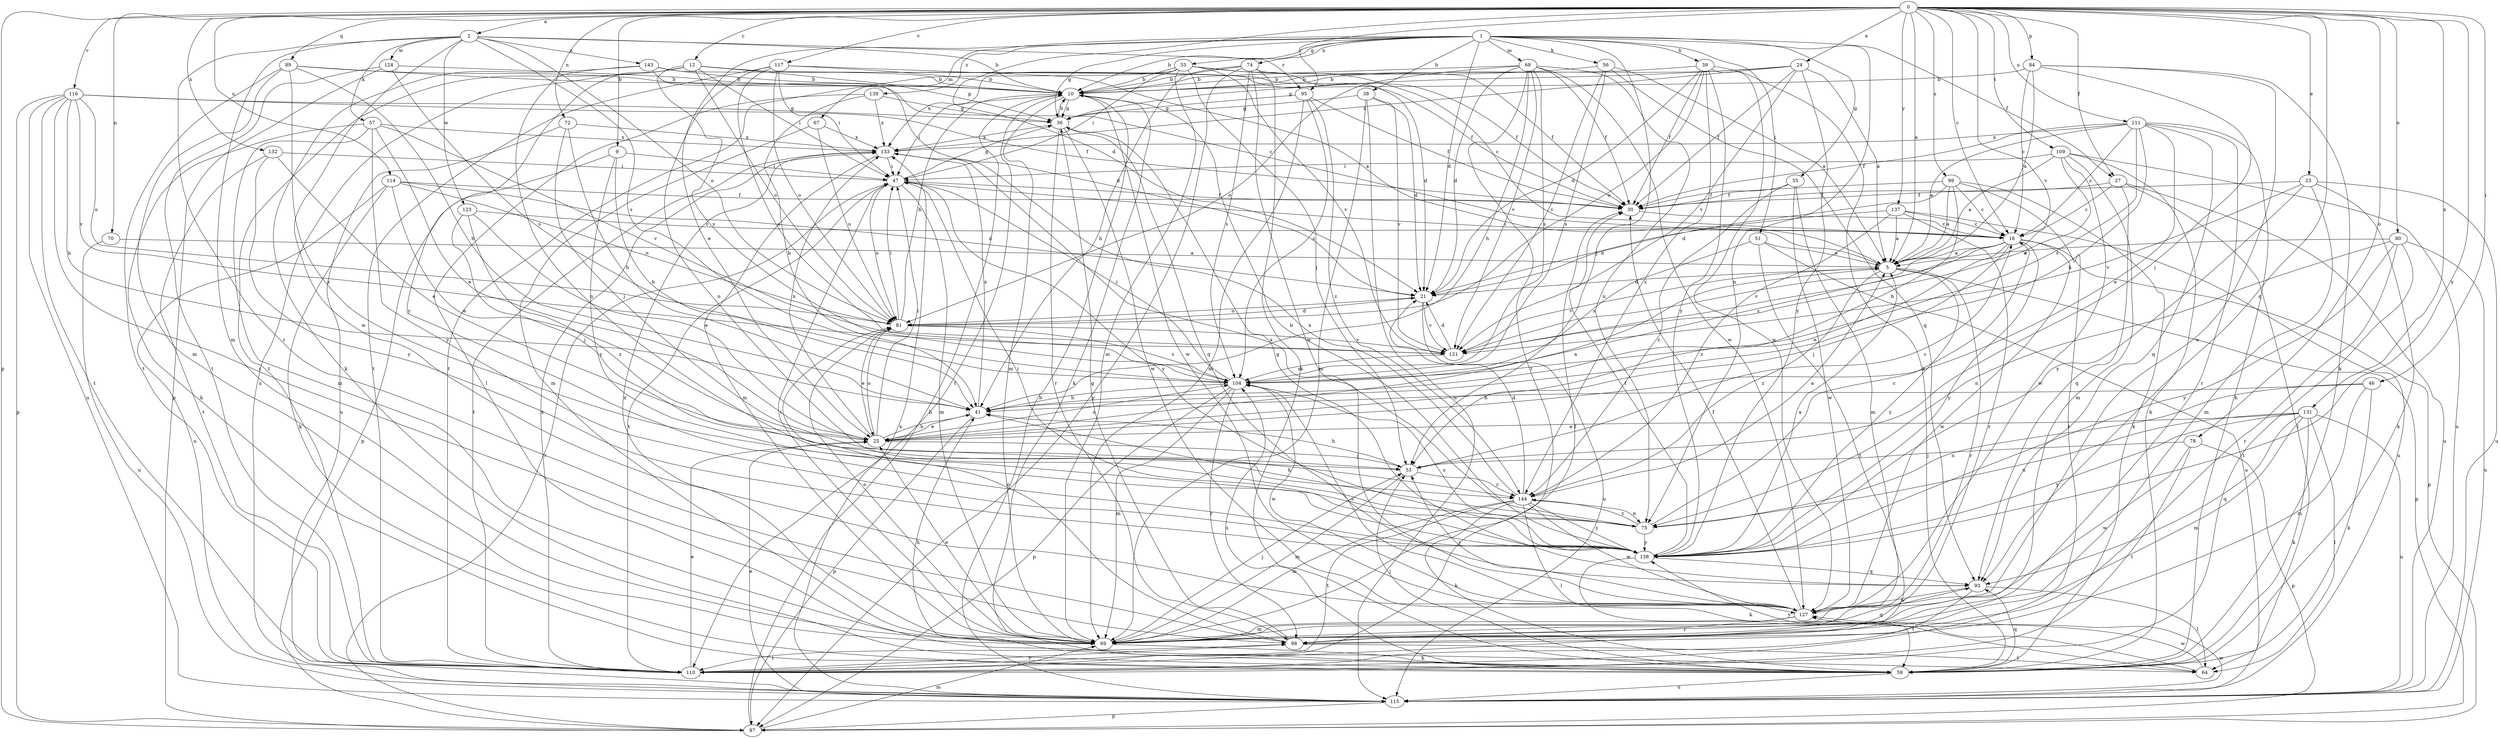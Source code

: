 strict digraph  {
0;
1;
2;
5;
9;
10;
12;
16;
21;
23;
24;
25;
27;
30;
33;
35;
36;
38;
39;
41;
46;
47;
51;
53;
56;
57;
59;
64;
67;
68;
69;
70;
72;
74;
75;
78;
80;
81;
84;
87;
89;
93;
95;
98;
99;
104;
109;
110;
111;
114;
115;
116;
117;
121;
123;
124;
127;
131;
132;
133;
137;
138;
139;
143;
144;
0 -> 2  [label=a];
0 -> 5  [label=a];
0 -> 9  [label=b];
0 -> 12  [label=c];
0 -> 16  [label=c];
0 -> 21  [label=d];
0 -> 23  [label=e];
0 -> 24  [label=e];
0 -> 27  [label=f];
0 -> 46  [label=i];
0 -> 70  [label=n];
0 -> 72  [label=n];
0 -> 78  [label=o];
0 -> 80  [label=o];
0 -> 84  [label=p];
0 -> 87  [label=p];
0 -> 89  [label=q];
0 -> 93  [label=q];
0 -> 95  [label=r];
0 -> 99  [label=s];
0 -> 109  [label=t];
0 -> 111  [label=u];
0 -> 114  [label=u];
0 -> 116  [label=v];
0 -> 117  [label=v];
0 -> 121  [label=v];
0 -> 131  [label=x];
0 -> 132  [label=x];
0 -> 137  [label=y];
0 -> 138  [label=y];
1 -> 10  [label=b];
1 -> 21  [label=d];
1 -> 25  [label=e];
1 -> 27  [label=f];
1 -> 33  [label=g];
1 -> 35  [label=g];
1 -> 36  [label=g];
1 -> 38  [label=h];
1 -> 39  [label=h];
1 -> 51  [label=j];
1 -> 53  [label=j];
1 -> 56  [label=k];
1 -> 67  [label=m];
1 -> 68  [label=m];
1 -> 74  [label=n];
1 -> 75  [label=n];
1 -> 139  [label=z];
2 -> 10  [label=b];
2 -> 57  [label=k];
2 -> 69  [label=m];
2 -> 81  [label=o];
2 -> 95  [label=r];
2 -> 98  [label=r];
2 -> 104  [label=s];
2 -> 123  [label=w];
2 -> 124  [label=w];
2 -> 127  [label=w];
2 -> 143  [label=z];
5 -> 21  [label=d];
5 -> 47  [label=i];
5 -> 87  [label=p];
5 -> 98  [label=r];
5 -> 121  [label=v];
5 -> 138  [label=y];
5 -> 144  [label=z];
9 -> 41  [label=h];
9 -> 47  [label=i];
9 -> 87  [label=p];
9 -> 138  [label=y];
10 -> 36  [label=g];
10 -> 47  [label=i];
10 -> 59  [label=k];
10 -> 69  [label=m];
10 -> 110  [label=t];
10 -> 127  [label=w];
12 -> 10  [label=b];
12 -> 30  [label=f];
12 -> 36  [label=g];
12 -> 47  [label=i];
12 -> 81  [label=o];
12 -> 104  [label=s];
12 -> 110  [label=t];
12 -> 115  [label=u];
12 -> 138  [label=y];
16 -> 5  [label=a];
16 -> 25  [label=e];
16 -> 53  [label=j];
16 -> 87  [label=p];
16 -> 104  [label=s];
16 -> 121  [label=v];
16 -> 127  [label=w];
16 -> 138  [label=y];
21 -> 81  [label=o];
21 -> 115  [label=u];
21 -> 121  [label=v];
23 -> 30  [label=f];
23 -> 59  [label=k];
23 -> 69  [label=m];
23 -> 115  [label=u];
23 -> 121  [label=v];
23 -> 138  [label=y];
24 -> 5  [label=a];
24 -> 10  [label=b];
24 -> 30  [label=f];
24 -> 36  [label=g];
24 -> 121  [label=v];
24 -> 133  [label=x];
24 -> 138  [label=y];
25 -> 5  [label=a];
25 -> 41  [label=h];
25 -> 47  [label=i];
25 -> 53  [label=j];
25 -> 81  [label=o];
25 -> 104  [label=s];
25 -> 133  [label=x];
27 -> 16  [label=c];
27 -> 30  [label=f];
27 -> 64  [label=l];
27 -> 93  [label=q];
27 -> 115  [label=u];
30 -> 16  [label=c];
33 -> 10  [label=b];
33 -> 16  [label=c];
33 -> 21  [label=d];
33 -> 47  [label=i];
33 -> 53  [label=j];
33 -> 69  [label=m];
33 -> 110  [label=t];
33 -> 121  [label=v];
33 -> 133  [label=x];
35 -> 30  [label=f];
35 -> 69  [label=m];
35 -> 127  [label=w];
35 -> 144  [label=z];
36 -> 10  [label=b];
36 -> 93  [label=q];
36 -> 98  [label=r];
36 -> 127  [label=w];
36 -> 133  [label=x];
38 -> 21  [label=d];
38 -> 36  [label=g];
38 -> 69  [label=m];
38 -> 115  [label=u];
38 -> 121  [label=v];
39 -> 10  [label=b];
39 -> 21  [label=d];
39 -> 30  [label=f];
39 -> 59  [label=k];
39 -> 81  [label=o];
39 -> 127  [label=w];
39 -> 138  [label=y];
39 -> 144  [label=z];
41 -> 25  [label=e];
41 -> 87  [label=p];
41 -> 133  [label=x];
46 -> 41  [label=h];
46 -> 59  [label=k];
46 -> 69  [label=m];
46 -> 75  [label=n];
47 -> 30  [label=f];
47 -> 36  [label=g];
47 -> 69  [label=m];
47 -> 81  [label=o];
47 -> 110  [label=t];
47 -> 138  [label=y];
51 -> 5  [label=a];
51 -> 104  [label=s];
51 -> 110  [label=t];
51 -> 115  [label=u];
53 -> 16  [label=c];
53 -> 41  [label=h];
53 -> 69  [label=m];
53 -> 144  [label=z];
56 -> 5  [label=a];
56 -> 10  [label=b];
56 -> 93  [label=q];
56 -> 104  [label=s];
56 -> 121  [label=v];
57 -> 25  [label=e];
57 -> 59  [label=k];
57 -> 69  [label=m];
57 -> 121  [label=v];
57 -> 133  [label=x];
57 -> 138  [label=y];
59 -> 41  [label=h];
59 -> 53  [label=j];
59 -> 93  [label=q];
59 -> 104  [label=s];
59 -> 115  [label=u];
64 -> 127  [label=w];
64 -> 138  [label=y];
67 -> 69  [label=m];
67 -> 81  [label=o];
67 -> 133  [label=x];
68 -> 10  [label=b];
68 -> 21  [label=d];
68 -> 30  [label=f];
68 -> 41  [label=h];
68 -> 75  [label=n];
68 -> 81  [label=o];
68 -> 104  [label=s];
68 -> 110  [label=t];
68 -> 121  [label=v];
68 -> 127  [label=w];
69 -> 25  [label=e];
69 -> 30  [label=f];
69 -> 47  [label=i];
69 -> 53  [label=j];
69 -> 59  [label=k];
69 -> 81  [label=o];
69 -> 93  [label=q];
69 -> 133  [label=x];
70 -> 5  [label=a];
70 -> 115  [label=u];
72 -> 41  [label=h];
72 -> 53  [label=j];
72 -> 115  [label=u];
72 -> 133  [label=x];
74 -> 10  [label=b];
74 -> 30  [label=f];
74 -> 41  [label=h];
74 -> 59  [label=k];
74 -> 87  [label=p];
74 -> 104  [label=s];
74 -> 127  [label=w];
75 -> 16  [label=c];
75 -> 41  [label=h];
75 -> 133  [label=x];
75 -> 138  [label=y];
75 -> 144  [label=z];
78 -> 53  [label=j];
78 -> 87  [label=p];
78 -> 110  [label=t];
78 -> 127  [label=w];
80 -> 5  [label=a];
80 -> 75  [label=n];
80 -> 98  [label=r];
80 -> 110  [label=t];
80 -> 115  [label=u];
80 -> 138  [label=y];
81 -> 10  [label=b];
81 -> 21  [label=d];
81 -> 25  [label=e];
81 -> 47  [label=i];
81 -> 104  [label=s];
81 -> 121  [label=v];
84 -> 5  [label=a];
84 -> 10  [label=b];
84 -> 16  [label=c];
84 -> 53  [label=j];
84 -> 59  [label=k];
84 -> 127  [label=w];
87 -> 10  [label=b];
87 -> 47  [label=i];
87 -> 69  [label=m];
89 -> 10  [label=b];
89 -> 16  [label=c];
89 -> 41  [label=h];
89 -> 69  [label=m];
89 -> 110  [label=t];
89 -> 144  [label=z];
93 -> 36  [label=g];
93 -> 64  [label=l];
93 -> 110  [label=t];
93 -> 127  [label=w];
95 -> 30  [label=f];
95 -> 36  [label=g];
95 -> 69  [label=m];
95 -> 104  [label=s];
95 -> 144  [label=z];
98 -> 36  [label=g];
98 -> 64  [label=l];
98 -> 81  [label=o];
98 -> 110  [label=t];
99 -> 5  [label=a];
99 -> 16  [label=c];
99 -> 21  [label=d];
99 -> 30  [label=f];
99 -> 41  [label=h];
99 -> 59  [label=k];
99 -> 110  [label=t];
104 -> 41  [label=h];
104 -> 47  [label=i];
104 -> 69  [label=m];
104 -> 87  [label=p];
104 -> 98  [label=r];
104 -> 127  [label=w];
109 -> 5  [label=a];
109 -> 47  [label=i];
109 -> 59  [label=k];
109 -> 69  [label=m];
109 -> 115  [label=u];
109 -> 121  [label=v];
109 -> 127  [label=w];
110 -> 25  [label=e];
110 -> 98  [label=r];
110 -> 133  [label=x];
111 -> 5  [label=a];
111 -> 16  [label=c];
111 -> 25  [label=e];
111 -> 30  [label=f];
111 -> 41  [label=h];
111 -> 59  [label=k];
111 -> 93  [label=q];
111 -> 98  [label=r];
111 -> 104  [label=s];
111 -> 133  [label=x];
114 -> 21  [label=d];
114 -> 25  [label=e];
114 -> 30  [label=f];
114 -> 59  [label=k];
114 -> 81  [label=o];
114 -> 115  [label=u];
115 -> 10  [label=b];
115 -> 25  [label=e];
115 -> 87  [label=p];
115 -> 127  [label=w];
115 -> 133  [label=x];
116 -> 30  [label=f];
116 -> 36  [label=g];
116 -> 41  [label=h];
116 -> 81  [label=o];
116 -> 87  [label=p];
116 -> 98  [label=r];
116 -> 110  [label=t];
116 -> 115  [label=u];
116 -> 121  [label=v];
117 -> 5  [label=a];
117 -> 10  [label=b];
117 -> 47  [label=i];
117 -> 75  [label=n];
117 -> 81  [label=o];
117 -> 104  [label=s];
117 -> 110  [label=t];
121 -> 21  [label=d];
121 -> 104  [label=s];
123 -> 16  [label=c];
123 -> 25  [label=e];
123 -> 53  [label=j];
123 -> 144  [label=z];
124 -> 10  [label=b];
124 -> 87  [label=p];
124 -> 104  [label=s];
124 -> 110  [label=t];
127 -> 30  [label=f];
127 -> 53  [label=j];
127 -> 69  [label=m];
127 -> 98  [label=r];
127 -> 104  [label=s];
131 -> 25  [label=e];
131 -> 59  [label=k];
131 -> 64  [label=l];
131 -> 69  [label=m];
131 -> 75  [label=n];
131 -> 93  [label=q];
131 -> 115  [label=u];
131 -> 138  [label=y];
132 -> 25  [label=e];
132 -> 47  [label=i];
132 -> 110  [label=t];
132 -> 138  [label=y];
133 -> 47  [label=i];
133 -> 69  [label=m];
133 -> 110  [label=t];
137 -> 5  [label=a];
137 -> 16  [label=c];
137 -> 21  [label=d];
137 -> 98  [label=r];
137 -> 115  [label=u];
137 -> 144  [label=z];
138 -> 5  [label=a];
138 -> 10  [label=b];
138 -> 30  [label=f];
138 -> 47  [label=i];
138 -> 59  [label=k];
138 -> 93  [label=q];
138 -> 104  [label=s];
139 -> 36  [label=g];
139 -> 41  [label=h];
139 -> 64  [label=l];
139 -> 133  [label=x];
143 -> 10  [label=b];
143 -> 21  [label=d];
143 -> 30  [label=f];
143 -> 59  [label=k];
143 -> 75  [label=n];
144 -> 5  [label=a];
144 -> 21  [label=d];
144 -> 59  [label=k];
144 -> 64  [label=l];
144 -> 69  [label=m];
144 -> 75  [label=n];
144 -> 110  [label=t];
144 -> 127  [label=w];
144 -> 133  [label=x];
144 -> 138  [label=y];
}

